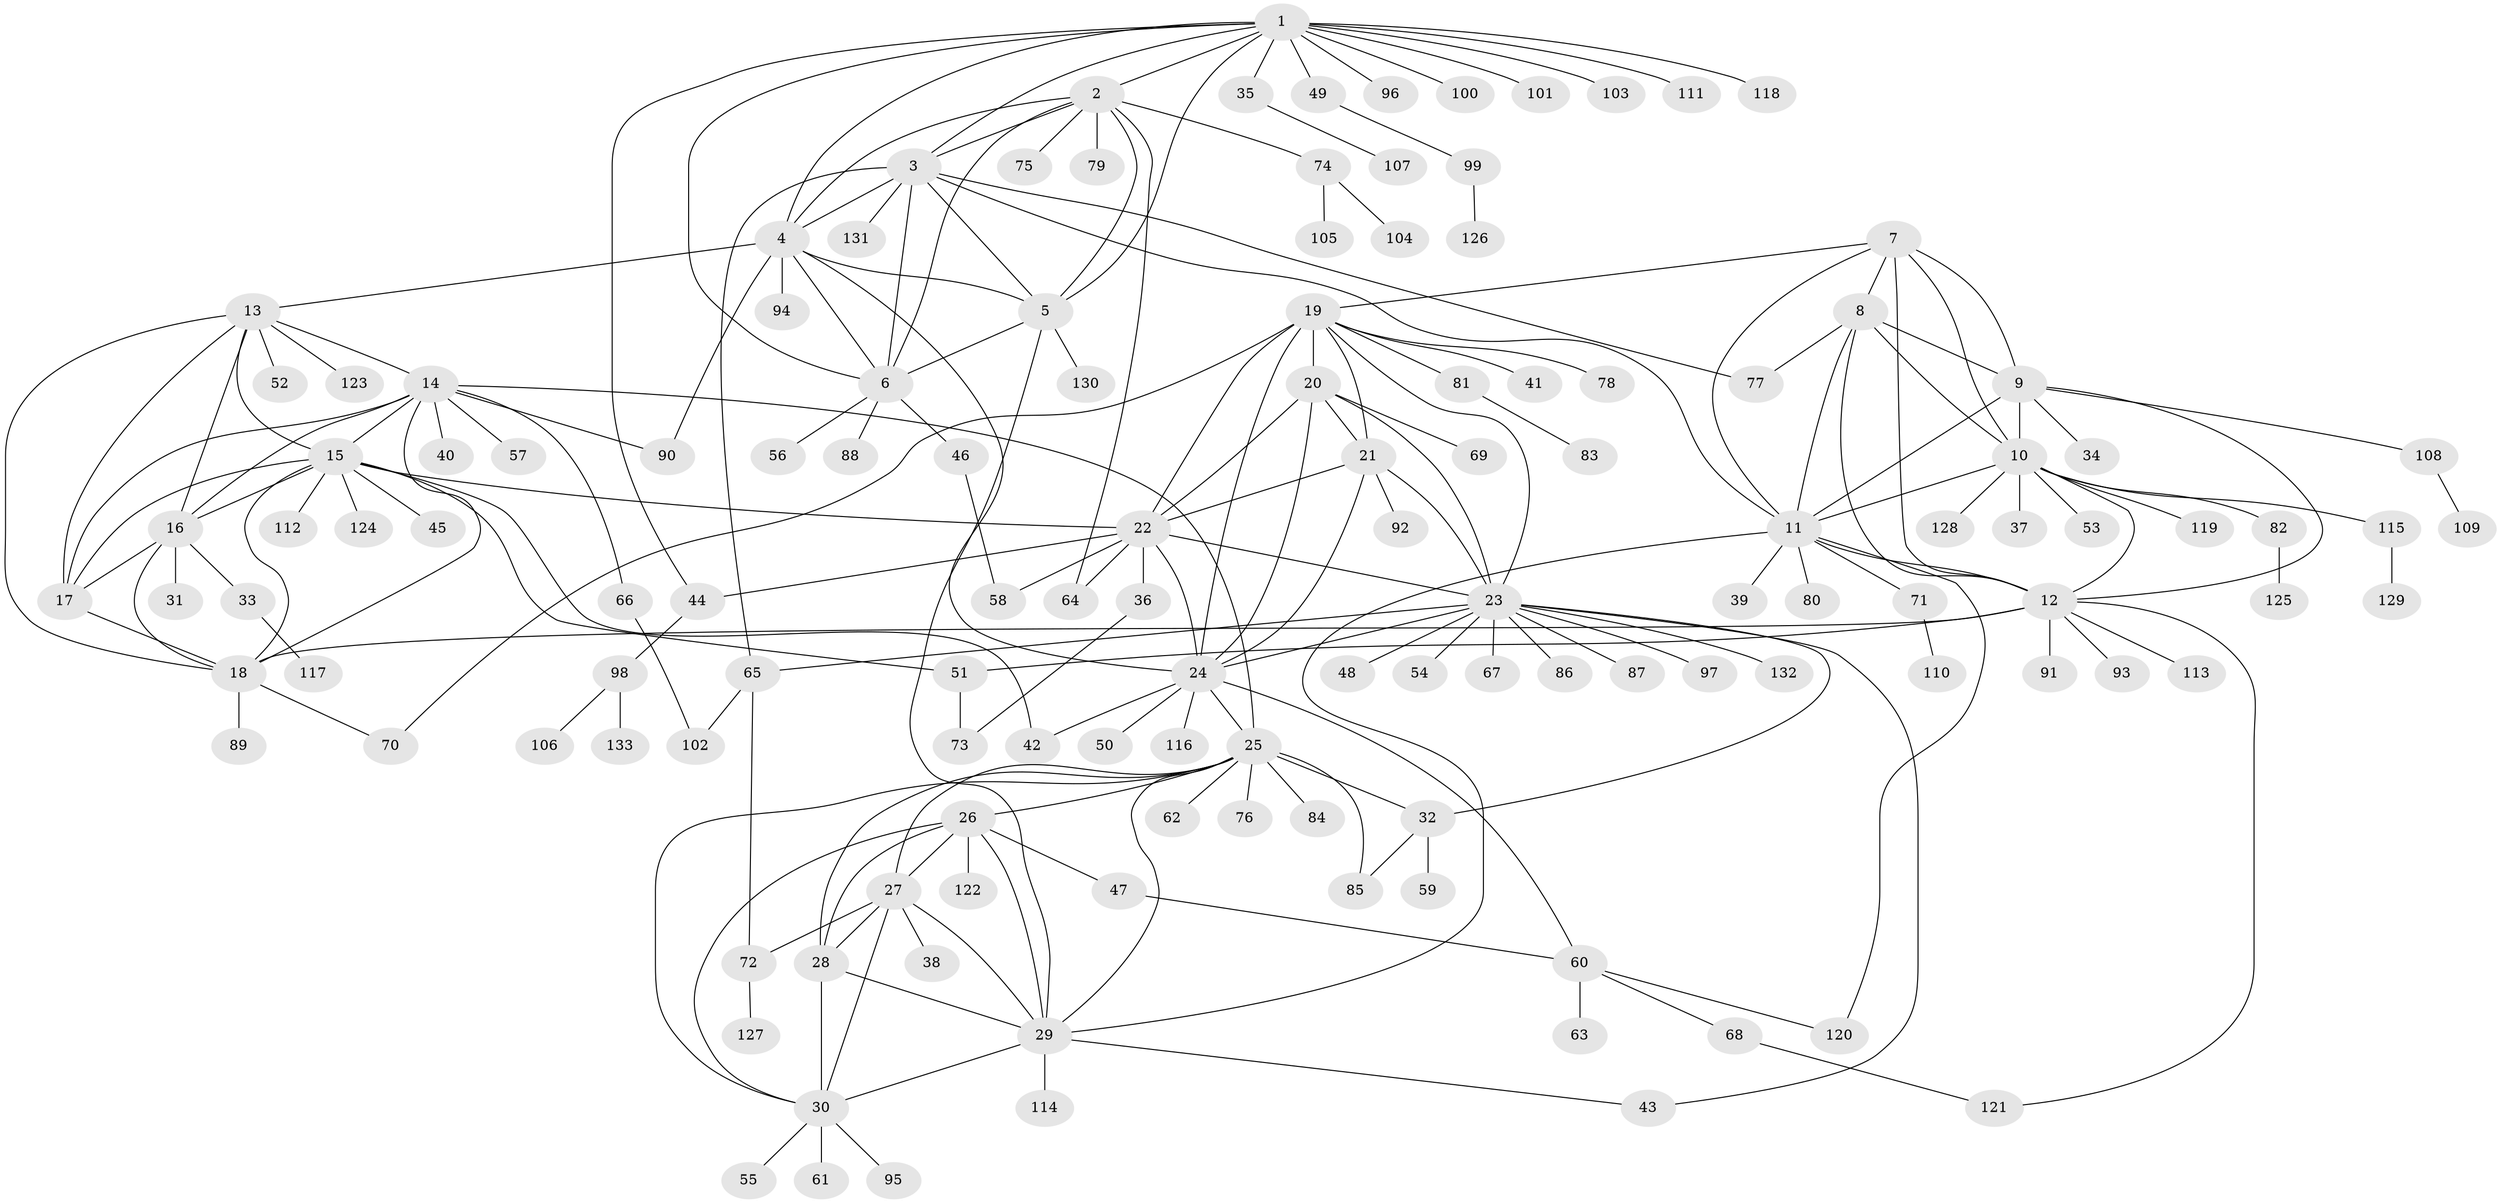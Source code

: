 // Generated by graph-tools (version 1.1) at 2025/02/03/09/25 03:02:39]
// undirected, 133 vertices, 206 edges
graph export_dot {
graph [start="1"]
  node [color=gray90,style=filled];
  1;
  2;
  3;
  4;
  5;
  6;
  7;
  8;
  9;
  10;
  11;
  12;
  13;
  14;
  15;
  16;
  17;
  18;
  19;
  20;
  21;
  22;
  23;
  24;
  25;
  26;
  27;
  28;
  29;
  30;
  31;
  32;
  33;
  34;
  35;
  36;
  37;
  38;
  39;
  40;
  41;
  42;
  43;
  44;
  45;
  46;
  47;
  48;
  49;
  50;
  51;
  52;
  53;
  54;
  55;
  56;
  57;
  58;
  59;
  60;
  61;
  62;
  63;
  64;
  65;
  66;
  67;
  68;
  69;
  70;
  71;
  72;
  73;
  74;
  75;
  76;
  77;
  78;
  79;
  80;
  81;
  82;
  83;
  84;
  85;
  86;
  87;
  88;
  89;
  90;
  91;
  92;
  93;
  94;
  95;
  96;
  97;
  98;
  99;
  100;
  101;
  102;
  103;
  104;
  105;
  106;
  107;
  108;
  109;
  110;
  111;
  112;
  113;
  114;
  115;
  116;
  117;
  118;
  119;
  120;
  121;
  122;
  123;
  124;
  125;
  126;
  127;
  128;
  129;
  130;
  131;
  132;
  133;
  1 -- 2;
  1 -- 3;
  1 -- 4;
  1 -- 5;
  1 -- 6;
  1 -- 35;
  1 -- 44;
  1 -- 49;
  1 -- 96;
  1 -- 100;
  1 -- 101;
  1 -- 103;
  1 -- 111;
  1 -- 118;
  2 -- 3;
  2 -- 4;
  2 -- 5;
  2 -- 6;
  2 -- 64;
  2 -- 74;
  2 -- 75;
  2 -- 79;
  3 -- 4;
  3 -- 5;
  3 -- 6;
  3 -- 11;
  3 -- 65;
  3 -- 77;
  3 -- 131;
  4 -- 5;
  4 -- 6;
  4 -- 13;
  4 -- 24;
  4 -- 90;
  4 -- 94;
  5 -- 6;
  5 -- 29;
  5 -- 130;
  6 -- 46;
  6 -- 56;
  6 -- 88;
  7 -- 8;
  7 -- 9;
  7 -- 10;
  7 -- 11;
  7 -- 12;
  7 -- 19;
  8 -- 9;
  8 -- 10;
  8 -- 11;
  8 -- 12;
  8 -- 77;
  9 -- 10;
  9 -- 11;
  9 -- 12;
  9 -- 34;
  9 -- 108;
  10 -- 11;
  10 -- 12;
  10 -- 37;
  10 -- 53;
  10 -- 82;
  10 -- 115;
  10 -- 119;
  10 -- 128;
  11 -- 12;
  11 -- 29;
  11 -- 39;
  11 -- 71;
  11 -- 80;
  11 -- 120;
  12 -- 18;
  12 -- 51;
  12 -- 91;
  12 -- 93;
  12 -- 113;
  12 -- 121;
  13 -- 14;
  13 -- 15;
  13 -- 16;
  13 -- 17;
  13 -- 18;
  13 -- 52;
  13 -- 123;
  14 -- 15;
  14 -- 16;
  14 -- 17;
  14 -- 18;
  14 -- 25;
  14 -- 40;
  14 -- 57;
  14 -- 66;
  14 -- 90;
  15 -- 16;
  15 -- 17;
  15 -- 18;
  15 -- 22;
  15 -- 42;
  15 -- 45;
  15 -- 51;
  15 -- 112;
  15 -- 124;
  16 -- 17;
  16 -- 18;
  16 -- 31;
  16 -- 33;
  17 -- 18;
  18 -- 70;
  18 -- 89;
  19 -- 20;
  19 -- 21;
  19 -- 22;
  19 -- 23;
  19 -- 24;
  19 -- 41;
  19 -- 70;
  19 -- 78;
  19 -- 81;
  20 -- 21;
  20 -- 22;
  20 -- 23;
  20 -- 24;
  20 -- 69;
  21 -- 22;
  21 -- 23;
  21 -- 24;
  21 -- 92;
  22 -- 23;
  22 -- 24;
  22 -- 36;
  22 -- 44;
  22 -- 58;
  22 -- 64;
  23 -- 24;
  23 -- 32;
  23 -- 43;
  23 -- 48;
  23 -- 54;
  23 -- 65;
  23 -- 67;
  23 -- 86;
  23 -- 87;
  23 -- 97;
  23 -- 132;
  24 -- 25;
  24 -- 42;
  24 -- 50;
  24 -- 60;
  24 -- 116;
  25 -- 26;
  25 -- 27;
  25 -- 28;
  25 -- 29;
  25 -- 30;
  25 -- 32;
  25 -- 62;
  25 -- 76;
  25 -- 84;
  25 -- 85;
  26 -- 27;
  26 -- 28;
  26 -- 29;
  26 -- 30;
  26 -- 47;
  26 -- 122;
  27 -- 28;
  27 -- 29;
  27 -- 30;
  27 -- 38;
  27 -- 72;
  28 -- 29;
  28 -- 30;
  29 -- 30;
  29 -- 43;
  29 -- 114;
  30 -- 55;
  30 -- 61;
  30 -- 95;
  32 -- 59;
  32 -- 85;
  33 -- 117;
  35 -- 107;
  36 -- 73;
  44 -- 98;
  46 -- 58;
  47 -- 60;
  49 -- 99;
  51 -- 73;
  60 -- 63;
  60 -- 68;
  60 -- 120;
  65 -- 72;
  65 -- 102;
  66 -- 102;
  68 -- 121;
  71 -- 110;
  72 -- 127;
  74 -- 104;
  74 -- 105;
  81 -- 83;
  82 -- 125;
  98 -- 106;
  98 -- 133;
  99 -- 126;
  108 -- 109;
  115 -- 129;
}
